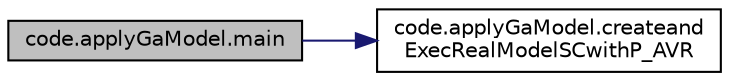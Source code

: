 digraph "code.applyGaModel.main"
{
  edge [fontname="Helvetica",fontsize="10",labelfontname="Helvetica",labelfontsize="10"];
  node [fontname="Helvetica",fontsize="10",shape=record];
  rankdir="LR";
  Node65 [label="code.applyGaModel.main",height=0.2,width=0.4,color="black", fillcolor="grey75", style="filled", fontcolor="black"];
  Node65 -> Node66 [color="midnightblue",fontsize="10",style="solid",fontname="Helvetica"];
  Node66 [label="code.applyGaModel.createand\lExecRealModelSCwithP_AVR",height=0.2,width=0.4,color="black", fillcolor="white", style="filled",URL="$namespacecode_1_1apply_ga_model.html#a6b580b2078c64bf88da378552a3eb142"];
}
